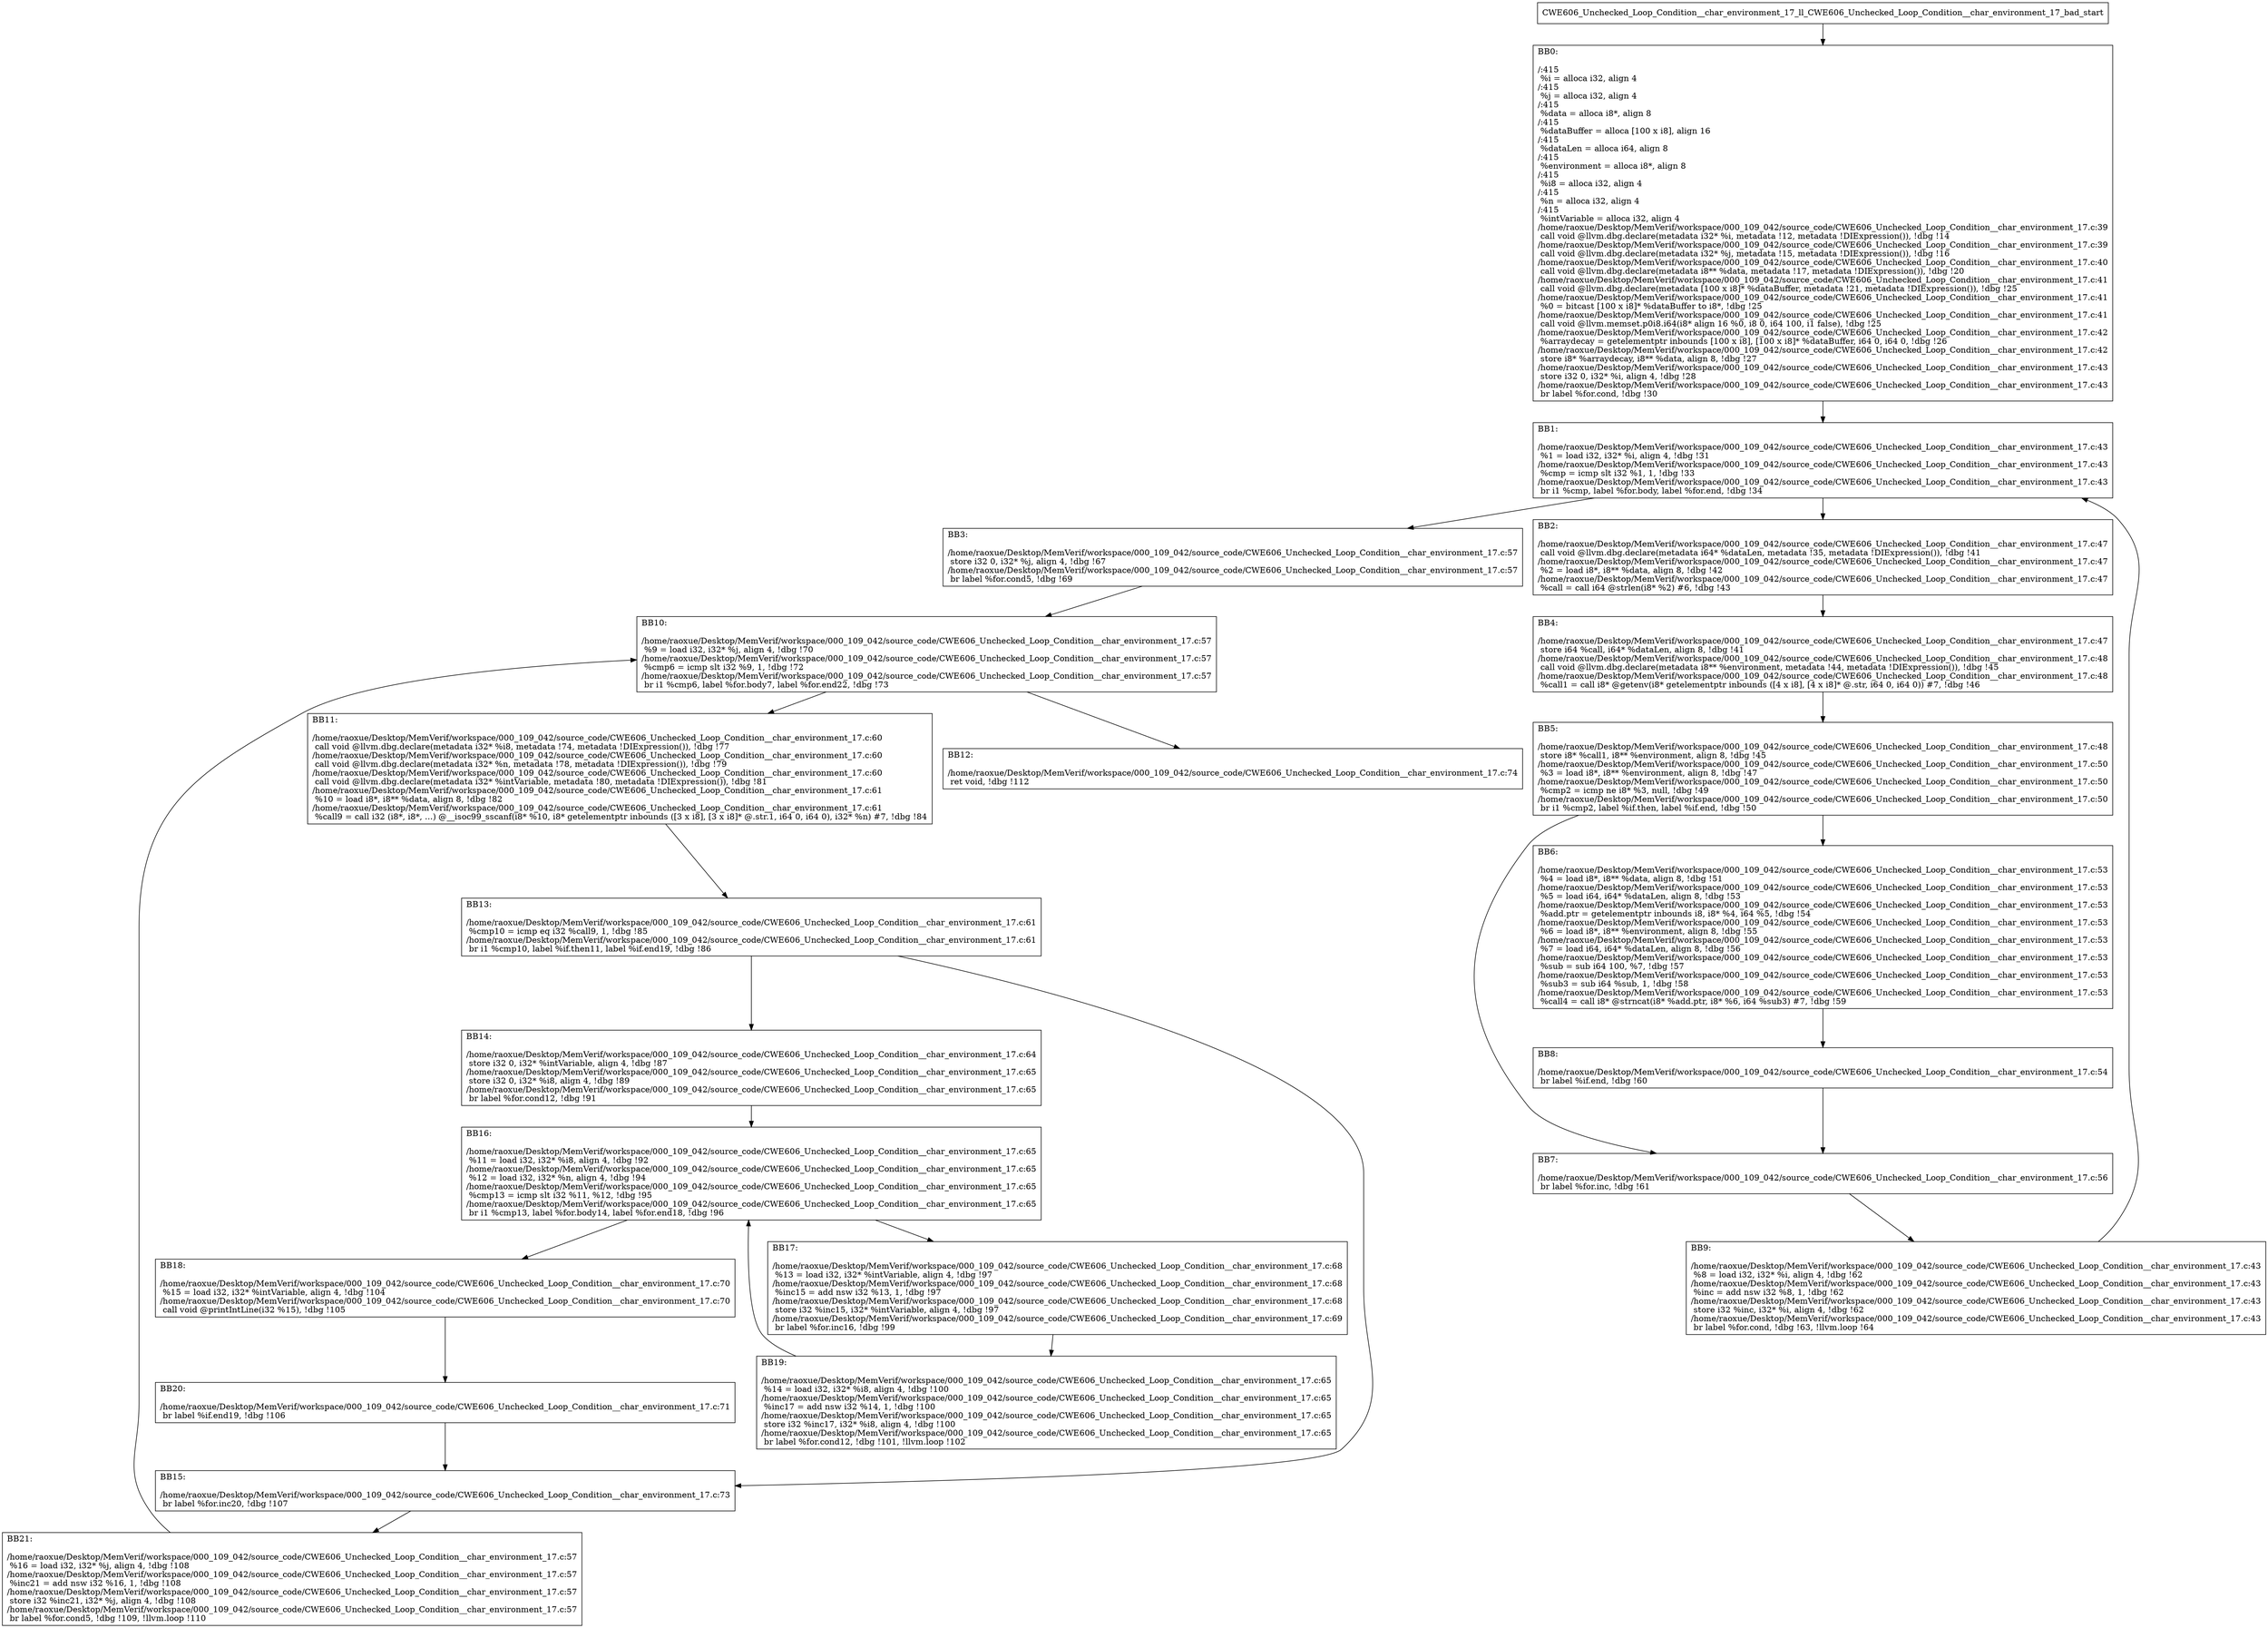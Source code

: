 digraph "CFG for'CWE606_Unchecked_Loop_Condition__char_environment_17_ll_CWE606_Unchecked_Loop_Condition__char_environment_17_bad' function" {
	BBCWE606_Unchecked_Loop_Condition__char_environment_17_ll_CWE606_Unchecked_Loop_Condition__char_environment_17_bad_start[shape=record,label="{CWE606_Unchecked_Loop_Condition__char_environment_17_ll_CWE606_Unchecked_Loop_Condition__char_environment_17_bad_start}"];
	BBCWE606_Unchecked_Loop_Condition__char_environment_17_ll_CWE606_Unchecked_Loop_Condition__char_environment_17_bad_start-> CWE606_Unchecked_Loop_Condition__char_environment_17_ll_CWE606_Unchecked_Loop_Condition__char_environment_17_badBB0;
	CWE606_Unchecked_Loop_Condition__char_environment_17_ll_CWE606_Unchecked_Loop_Condition__char_environment_17_badBB0 [shape=record, label="{BB0:\l\l/:415\l
  %i = alloca i32, align 4\l
/:415\l
  %j = alloca i32, align 4\l
/:415\l
  %data = alloca i8*, align 8\l
/:415\l
  %dataBuffer = alloca [100 x i8], align 16\l
/:415\l
  %dataLen = alloca i64, align 8\l
/:415\l
  %environment = alloca i8*, align 8\l
/:415\l
  %i8 = alloca i32, align 4\l
/:415\l
  %n = alloca i32, align 4\l
/:415\l
  %intVariable = alloca i32, align 4\l
/home/raoxue/Desktop/MemVerif/workspace/000_109_042/source_code/CWE606_Unchecked_Loop_Condition__char_environment_17.c:39\l
  call void @llvm.dbg.declare(metadata i32* %i, metadata !12, metadata !DIExpression()), !dbg !14\l
/home/raoxue/Desktop/MemVerif/workspace/000_109_042/source_code/CWE606_Unchecked_Loop_Condition__char_environment_17.c:39\l
  call void @llvm.dbg.declare(metadata i32* %j, metadata !15, metadata !DIExpression()), !dbg !16\l
/home/raoxue/Desktop/MemVerif/workspace/000_109_042/source_code/CWE606_Unchecked_Loop_Condition__char_environment_17.c:40\l
  call void @llvm.dbg.declare(metadata i8** %data, metadata !17, metadata !DIExpression()), !dbg !20\l
/home/raoxue/Desktop/MemVerif/workspace/000_109_042/source_code/CWE606_Unchecked_Loop_Condition__char_environment_17.c:41\l
  call void @llvm.dbg.declare(metadata [100 x i8]* %dataBuffer, metadata !21, metadata !DIExpression()), !dbg !25\l
/home/raoxue/Desktop/MemVerif/workspace/000_109_042/source_code/CWE606_Unchecked_Loop_Condition__char_environment_17.c:41\l
  %0 = bitcast [100 x i8]* %dataBuffer to i8*, !dbg !25\l
/home/raoxue/Desktop/MemVerif/workspace/000_109_042/source_code/CWE606_Unchecked_Loop_Condition__char_environment_17.c:41\l
  call void @llvm.memset.p0i8.i64(i8* align 16 %0, i8 0, i64 100, i1 false), !dbg !25\l
/home/raoxue/Desktop/MemVerif/workspace/000_109_042/source_code/CWE606_Unchecked_Loop_Condition__char_environment_17.c:42\l
  %arraydecay = getelementptr inbounds [100 x i8], [100 x i8]* %dataBuffer, i64 0, i64 0, !dbg !26\l
/home/raoxue/Desktop/MemVerif/workspace/000_109_042/source_code/CWE606_Unchecked_Loop_Condition__char_environment_17.c:42\l
  store i8* %arraydecay, i8** %data, align 8, !dbg !27\l
/home/raoxue/Desktop/MemVerif/workspace/000_109_042/source_code/CWE606_Unchecked_Loop_Condition__char_environment_17.c:43\l
  store i32 0, i32* %i, align 4, !dbg !28\l
/home/raoxue/Desktop/MemVerif/workspace/000_109_042/source_code/CWE606_Unchecked_Loop_Condition__char_environment_17.c:43\l
  br label %for.cond, !dbg !30\l
}"];
	CWE606_Unchecked_Loop_Condition__char_environment_17_ll_CWE606_Unchecked_Loop_Condition__char_environment_17_badBB0-> CWE606_Unchecked_Loop_Condition__char_environment_17_ll_CWE606_Unchecked_Loop_Condition__char_environment_17_badBB1;
	CWE606_Unchecked_Loop_Condition__char_environment_17_ll_CWE606_Unchecked_Loop_Condition__char_environment_17_badBB1 [shape=record, label="{BB1:\l\l/home/raoxue/Desktop/MemVerif/workspace/000_109_042/source_code/CWE606_Unchecked_Loop_Condition__char_environment_17.c:43\l
  %1 = load i32, i32* %i, align 4, !dbg !31\l
/home/raoxue/Desktop/MemVerif/workspace/000_109_042/source_code/CWE606_Unchecked_Loop_Condition__char_environment_17.c:43\l
  %cmp = icmp slt i32 %1, 1, !dbg !33\l
/home/raoxue/Desktop/MemVerif/workspace/000_109_042/source_code/CWE606_Unchecked_Loop_Condition__char_environment_17.c:43\l
  br i1 %cmp, label %for.body, label %for.end, !dbg !34\l
}"];
	CWE606_Unchecked_Loop_Condition__char_environment_17_ll_CWE606_Unchecked_Loop_Condition__char_environment_17_badBB1-> CWE606_Unchecked_Loop_Condition__char_environment_17_ll_CWE606_Unchecked_Loop_Condition__char_environment_17_badBB2;
	CWE606_Unchecked_Loop_Condition__char_environment_17_ll_CWE606_Unchecked_Loop_Condition__char_environment_17_badBB1-> CWE606_Unchecked_Loop_Condition__char_environment_17_ll_CWE606_Unchecked_Loop_Condition__char_environment_17_badBB3;
	CWE606_Unchecked_Loop_Condition__char_environment_17_ll_CWE606_Unchecked_Loop_Condition__char_environment_17_badBB2 [shape=record, label="{BB2:\l\l/home/raoxue/Desktop/MemVerif/workspace/000_109_042/source_code/CWE606_Unchecked_Loop_Condition__char_environment_17.c:47\l
  call void @llvm.dbg.declare(metadata i64* %dataLen, metadata !35, metadata !DIExpression()), !dbg !41\l
/home/raoxue/Desktop/MemVerif/workspace/000_109_042/source_code/CWE606_Unchecked_Loop_Condition__char_environment_17.c:47\l
  %2 = load i8*, i8** %data, align 8, !dbg !42\l
/home/raoxue/Desktop/MemVerif/workspace/000_109_042/source_code/CWE606_Unchecked_Loop_Condition__char_environment_17.c:47\l
  %call = call i64 @strlen(i8* %2) #6, !dbg !43\l
}"];
	CWE606_Unchecked_Loop_Condition__char_environment_17_ll_CWE606_Unchecked_Loop_Condition__char_environment_17_badBB2-> CWE606_Unchecked_Loop_Condition__char_environment_17_ll_CWE606_Unchecked_Loop_Condition__char_environment_17_badBB4;
	CWE606_Unchecked_Loop_Condition__char_environment_17_ll_CWE606_Unchecked_Loop_Condition__char_environment_17_badBB4 [shape=record, label="{BB4:\l\l/home/raoxue/Desktop/MemVerif/workspace/000_109_042/source_code/CWE606_Unchecked_Loop_Condition__char_environment_17.c:47\l
  store i64 %call, i64* %dataLen, align 8, !dbg !41\l
/home/raoxue/Desktop/MemVerif/workspace/000_109_042/source_code/CWE606_Unchecked_Loop_Condition__char_environment_17.c:48\l
  call void @llvm.dbg.declare(metadata i8** %environment, metadata !44, metadata !DIExpression()), !dbg !45\l
/home/raoxue/Desktop/MemVerif/workspace/000_109_042/source_code/CWE606_Unchecked_Loop_Condition__char_environment_17.c:48\l
  %call1 = call i8* @getenv(i8* getelementptr inbounds ([4 x i8], [4 x i8]* @.str, i64 0, i64 0)) #7, !dbg !46\l
}"];
	CWE606_Unchecked_Loop_Condition__char_environment_17_ll_CWE606_Unchecked_Loop_Condition__char_environment_17_badBB4-> CWE606_Unchecked_Loop_Condition__char_environment_17_ll_CWE606_Unchecked_Loop_Condition__char_environment_17_badBB5;
	CWE606_Unchecked_Loop_Condition__char_environment_17_ll_CWE606_Unchecked_Loop_Condition__char_environment_17_badBB5 [shape=record, label="{BB5:\l\l/home/raoxue/Desktop/MemVerif/workspace/000_109_042/source_code/CWE606_Unchecked_Loop_Condition__char_environment_17.c:48\l
  store i8* %call1, i8** %environment, align 8, !dbg !45\l
/home/raoxue/Desktop/MemVerif/workspace/000_109_042/source_code/CWE606_Unchecked_Loop_Condition__char_environment_17.c:50\l
  %3 = load i8*, i8** %environment, align 8, !dbg !47\l
/home/raoxue/Desktop/MemVerif/workspace/000_109_042/source_code/CWE606_Unchecked_Loop_Condition__char_environment_17.c:50\l
  %cmp2 = icmp ne i8* %3, null, !dbg !49\l
/home/raoxue/Desktop/MemVerif/workspace/000_109_042/source_code/CWE606_Unchecked_Loop_Condition__char_environment_17.c:50\l
  br i1 %cmp2, label %if.then, label %if.end, !dbg !50\l
}"];
	CWE606_Unchecked_Loop_Condition__char_environment_17_ll_CWE606_Unchecked_Loop_Condition__char_environment_17_badBB5-> CWE606_Unchecked_Loop_Condition__char_environment_17_ll_CWE606_Unchecked_Loop_Condition__char_environment_17_badBB6;
	CWE606_Unchecked_Loop_Condition__char_environment_17_ll_CWE606_Unchecked_Loop_Condition__char_environment_17_badBB5-> CWE606_Unchecked_Loop_Condition__char_environment_17_ll_CWE606_Unchecked_Loop_Condition__char_environment_17_badBB7;
	CWE606_Unchecked_Loop_Condition__char_environment_17_ll_CWE606_Unchecked_Loop_Condition__char_environment_17_badBB6 [shape=record, label="{BB6:\l\l/home/raoxue/Desktop/MemVerif/workspace/000_109_042/source_code/CWE606_Unchecked_Loop_Condition__char_environment_17.c:53\l
  %4 = load i8*, i8** %data, align 8, !dbg !51\l
/home/raoxue/Desktop/MemVerif/workspace/000_109_042/source_code/CWE606_Unchecked_Loop_Condition__char_environment_17.c:53\l
  %5 = load i64, i64* %dataLen, align 8, !dbg !53\l
/home/raoxue/Desktop/MemVerif/workspace/000_109_042/source_code/CWE606_Unchecked_Loop_Condition__char_environment_17.c:53\l
  %add.ptr = getelementptr inbounds i8, i8* %4, i64 %5, !dbg !54\l
/home/raoxue/Desktop/MemVerif/workspace/000_109_042/source_code/CWE606_Unchecked_Loop_Condition__char_environment_17.c:53\l
  %6 = load i8*, i8** %environment, align 8, !dbg !55\l
/home/raoxue/Desktop/MemVerif/workspace/000_109_042/source_code/CWE606_Unchecked_Loop_Condition__char_environment_17.c:53\l
  %7 = load i64, i64* %dataLen, align 8, !dbg !56\l
/home/raoxue/Desktop/MemVerif/workspace/000_109_042/source_code/CWE606_Unchecked_Loop_Condition__char_environment_17.c:53\l
  %sub = sub i64 100, %7, !dbg !57\l
/home/raoxue/Desktop/MemVerif/workspace/000_109_042/source_code/CWE606_Unchecked_Loop_Condition__char_environment_17.c:53\l
  %sub3 = sub i64 %sub, 1, !dbg !58\l
/home/raoxue/Desktop/MemVerif/workspace/000_109_042/source_code/CWE606_Unchecked_Loop_Condition__char_environment_17.c:53\l
  %call4 = call i8* @strncat(i8* %add.ptr, i8* %6, i64 %sub3) #7, !dbg !59\l
}"];
	CWE606_Unchecked_Loop_Condition__char_environment_17_ll_CWE606_Unchecked_Loop_Condition__char_environment_17_badBB6-> CWE606_Unchecked_Loop_Condition__char_environment_17_ll_CWE606_Unchecked_Loop_Condition__char_environment_17_badBB8;
	CWE606_Unchecked_Loop_Condition__char_environment_17_ll_CWE606_Unchecked_Loop_Condition__char_environment_17_badBB8 [shape=record, label="{BB8:\l\l/home/raoxue/Desktop/MemVerif/workspace/000_109_042/source_code/CWE606_Unchecked_Loop_Condition__char_environment_17.c:54\l
  br label %if.end, !dbg !60\l
}"];
	CWE606_Unchecked_Loop_Condition__char_environment_17_ll_CWE606_Unchecked_Loop_Condition__char_environment_17_badBB8-> CWE606_Unchecked_Loop_Condition__char_environment_17_ll_CWE606_Unchecked_Loop_Condition__char_environment_17_badBB7;
	CWE606_Unchecked_Loop_Condition__char_environment_17_ll_CWE606_Unchecked_Loop_Condition__char_environment_17_badBB7 [shape=record, label="{BB7:\l\l/home/raoxue/Desktop/MemVerif/workspace/000_109_042/source_code/CWE606_Unchecked_Loop_Condition__char_environment_17.c:56\l
  br label %for.inc, !dbg !61\l
}"];
	CWE606_Unchecked_Loop_Condition__char_environment_17_ll_CWE606_Unchecked_Loop_Condition__char_environment_17_badBB7-> CWE606_Unchecked_Loop_Condition__char_environment_17_ll_CWE606_Unchecked_Loop_Condition__char_environment_17_badBB9;
	CWE606_Unchecked_Loop_Condition__char_environment_17_ll_CWE606_Unchecked_Loop_Condition__char_environment_17_badBB9 [shape=record, label="{BB9:\l\l/home/raoxue/Desktop/MemVerif/workspace/000_109_042/source_code/CWE606_Unchecked_Loop_Condition__char_environment_17.c:43\l
  %8 = load i32, i32* %i, align 4, !dbg !62\l
/home/raoxue/Desktop/MemVerif/workspace/000_109_042/source_code/CWE606_Unchecked_Loop_Condition__char_environment_17.c:43\l
  %inc = add nsw i32 %8, 1, !dbg !62\l
/home/raoxue/Desktop/MemVerif/workspace/000_109_042/source_code/CWE606_Unchecked_Loop_Condition__char_environment_17.c:43\l
  store i32 %inc, i32* %i, align 4, !dbg !62\l
/home/raoxue/Desktop/MemVerif/workspace/000_109_042/source_code/CWE606_Unchecked_Loop_Condition__char_environment_17.c:43\l
  br label %for.cond, !dbg !63, !llvm.loop !64\l
}"];
	CWE606_Unchecked_Loop_Condition__char_environment_17_ll_CWE606_Unchecked_Loop_Condition__char_environment_17_badBB9-> CWE606_Unchecked_Loop_Condition__char_environment_17_ll_CWE606_Unchecked_Loop_Condition__char_environment_17_badBB1;
	CWE606_Unchecked_Loop_Condition__char_environment_17_ll_CWE606_Unchecked_Loop_Condition__char_environment_17_badBB3 [shape=record, label="{BB3:\l\l/home/raoxue/Desktop/MemVerif/workspace/000_109_042/source_code/CWE606_Unchecked_Loop_Condition__char_environment_17.c:57\l
  store i32 0, i32* %j, align 4, !dbg !67\l
/home/raoxue/Desktop/MemVerif/workspace/000_109_042/source_code/CWE606_Unchecked_Loop_Condition__char_environment_17.c:57\l
  br label %for.cond5, !dbg !69\l
}"];
	CWE606_Unchecked_Loop_Condition__char_environment_17_ll_CWE606_Unchecked_Loop_Condition__char_environment_17_badBB3-> CWE606_Unchecked_Loop_Condition__char_environment_17_ll_CWE606_Unchecked_Loop_Condition__char_environment_17_badBB10;
	CWE606_Unchecked_Loop_Condition__char_environment_17_ll_CWE606_Unchecked_Loop_Condition__char_environment_17_badBB10 [shape=record, label="{BB10:\l\l/home/raoxue/Desktop/MemVerif/workspace/000_109_042/source_code/CWE606_Unchecked_Loop_Condition__char_environment_17.c:57\l
  %9 = load i32, i32* %j, align 4, !dbg !70\l
/home/raoxue/Desktop/MemVerif/workspace/000_109_042/source_code/CWE606_Unchecked_Loop_Condition__char_environment_17.c:57\l
  %cmp6 = icmp slt i32 %9, 1, !dbg !72\l
/home/raoxue/Desktop/MemVerif/workspace/000_109_042/source_code/CWE606_Unchecked_Loop_Condition__char_environment_17.c:57\l
  br i1 %cmp6, label %for.body7, label %for.end22, !dbg !73\l
}"];
	CWE606_Unchecked_Loop_Condition__char_environment_17_ll_CWE606_Unchecked_Loop_Condition__char_environment_17_badBB10-> CWE606_Unchecked_Loop_Condition__char_environment_17_ll_CWE606_Unchecked_Loop_Condition__char_environment_17_badBB11;
	CWE606_Unchecked_Loop_Condition__char_environment_17_ll_CWE606_Unchecked_Loop_Condition__char_environment_17_badBB10-> CWE606_Unchecked_Loop_Condition__char_environment_17_ll_CWE606_Unchecked_Loop_Condition__char_environment_17_badBB12;
	CWE606_Unchecked_Loop_Condition__char_environment_17_ll_CWE606_Unchecked_Loop_Condition__char_environment_17_badBB11 [shape=record, label="{BB11:\l\l/home/raoxue/Desktop/MemVerif/workspace/000_109_042/source_code/CWE606_Unchecked_Loop_Condition__char_environment_17.c:60\l
  call void @llvm.dbg.declare(metadata i32* %i8, metadata !74, metadata !DIExpression()), !dbg !77\l
/home/raoxue/Desktop/MemVerif/workspace/000_109_042/source_code/CWE606_Unchecked_Loop_Condition__char_environment_17.c:60\l
  call void @llvm.dbg.declare(metadata i32* %n, metadata !78, metadata !DIExpression()), !dbg !79\l
/home/raoxue/Desktop/MemVerif/workspace/000_109_042/source_code/CWE606_Unchecked_Loop_Condition__char_environment_17.c:60\l
  call void @llvm.dbg.declare(metadata i32* %intVariable, metadata !80, metadata !DIExpression()), !dbg !81\l
/home/raoxue/Desktop/MemVerif/workspace/000_109_042/source_code/CWE606_Unchecked_Loop_Condition__char_environment_17.c:61\l
  %10 = load i8*, i8** %data, align 8, !dbg !82\l
/home/raoxue/Desktop/MemVerif/workspace/000_109_042/source_code/CWE606_Unchecked_Loop_Condition__char_environment_17.c:61\l
  %call9 = call i32 (i8*, i8*, ...) @__isoc99_sscanf(i8* %10, i8* getelementptr inbounds ([3 x i8], [3 x i8]* @.str.1, i64 0, i64 0), i32* %n) #7, !dbg !84\l
}"];
	CWE606_Unchecked_Loop_Condition__char_environment_17_ll_CWE606_Unchecked_Loop_Condition__char_environment_17_badBB11-> CWE606_Unchecked_Loop_Condition__char_environment_17_ll_CWE606_Unchecked_Loop_Condition__char_environment_17_badBB13;
	CWE606_Unchecked_Loop_Condition__char_environment_17_ll_CWE606_Unchecked_Loop_Condition__char_environment_17_badBB13 [shape=record, label="{BB13:\l\l/home/raoxue/Desktop/MemVerif/workspace/000_109_042/source_code/CWE606_Unchecked_Loop_Condition__char_environment_17.c:61\l
  %cmp10 = icmp eq i32 %call9, 1, !dbg !85\l
/home/raoxue/Desktop/MemVerif/workspace/000_109_042/source_code/CWE606_Unchecked_Loop_Condition__char_environment_17.c:61\l
  br i1 %cmp10, label %if.then11, label %if.end19, !dbg !86\l
}"];
	CWE606_Unchecked_Loop_Condition__char_environment_17_ll_CWE606_Unchecked_Loop_Condition__char_environment_17_badBB13-> CWE606_Unchecked_Loop_Condition__char_environment_17_ll_CWE606_Unchecked_Loop_Condition__char_environment_17_badBB14;
	CWE606_Unchecked_Loop_Condition__char_environment_17_ll_CWE606_Unchecked_Loop_Condition__char_environment_17_badBB13-> CWE606_Unchecked_Loop_Condition__char_environment_17_ll_CWE606_Unchecked_Loop_Condition__char_environment_17_badBB15;
	CWE606_Unchecked_Loop_Condition__char_environment_17_ll_CWE606_Unchecked_Loop_Condition__char_environment_17_badBB14 [shape=record, label="{BB14:\l\l/home/raoxue/Desktop/MemVerif/workspace/000_109_042/source_code/CWE606_Unchecked_Loop_Condition__char_environment_17.c:64\l
  store i32 0, i32* %intVariable, align 4, !dbg !87\l
/home/raoxue/Desktop/MemVerif/workspace/000_109_042/source_code/CWE606_Unchecked_Loop_Condition__char_environment_17.c:65\l
  store i32 0, i32* %i8, align 4, !dbg !89\l
/home/raoxue/Desktop/MemVerif/workspace/000_109_042/source_code/CWE606_Unchecked_Loop_Condition__char_environment_17.c:65\l
  br label %for.cond12, !dbg !91\l
}"];
	CWE606_Unchecked_Loop_Condition__char_environment_17_ll_CWE606_Unchecked_Loop_Condition__char_environment_17_badBB14-> CWE606_Unchecked_Loop_Condition__char_environment_17_ll_CWE606_Unchecked_Loop_Condition__char_environment_17_badBB16;
	CWE606_Unchecked_Loop_Condition__char_environment_17_ll_CWE606_Unchecked_Loop_Condition__char_environment_17_badBB16 [shape=record, label="{BB16:\l\l/home/raoxue/Desktop/MemVerif/workspace/000_109_042/source_code/CWE606_Unchecked_Loop_Condition__char_environment_17.c:65\l
  %11 = load i32, i32* %i8, align 4, !dbg !92\l
/home/raoxue/Desktop/MemVerif/workspace/000_109_042/source_code/CWE606_Unchecked_Loop_Condition__char_environment_17.c:65\l
  %12 = load i32, i32* %n, align 4, !dbg !94\l
/home/raoxue/Desktop/MemVerif/workspace/000_109_042/source_code/CWE606_Unchecked_Loop_Condition__char_environment_17.c:65\l
  %cmp13 = icmp slt i32 %11, %12, !dbg !95\l
/home/raoxue/Desktop/MemVerif/workspace/000_109_042/source_code/CWE606_Unchecked_Loop_Condition__char_environment_17.c:65\l
  br i1 %cmp13, label %for.body14, label %for.end18, !dbg !96\l
}"];
	CWE606_Unchecked_Loop_Condition__char_environment_17_ll_CWE606_Unchecked_Loop_Condition__char_environment_17_badBB16-> CWE606_Unchecked_Loop_Condition__char_environment_17_ll_CWE606_Unchecked_Loop_Condition__char_environment_17_badBB17;
	CWE606_Unchecked_Loop_Condition__char_environment_17_ll_CWE606_Unchecked_Loop_Condition__char_environment_17_badBB16-> CWE606_Unchecked_Loop_Condition__char_environment_17_ll_CWE606_Unchecked_Loop_Condition__char_environment_17_badBB18;
	CWE606_Unchecked_Loop_Condition__char_environment_17_ll_CWE606_Unchecked_Loop_Condition__char_environment_17_badBB17 [shape=record, label="{BB17:\l\l/home/raoxue/Desktop/MemVerif/workspace/000_109_042/source_code/CWE606_Unchecked_Loop_Condition__char_environment_17.c:68\l
  %13 = load i32, i32* %intVariable, align 4, !dbg !97\l
/home/raoxue/Desktop/MemVerif/workspace/000_109_042/source_code/CWE606_Unchecked_Loop_Condition__char_environment_17.c:68\l
  %inc15 = add nsw i32 %13, 1, !dbg !97\l
/home/raoxue/Desktop/MemVerif/workspace/000_109_042/source_code/CWE606_Unchecked_Loop_Condition__char_environment_17.c:68\l
  store i32 %inc15, i32* %intVariable, align 4, !dbg !97\l
/home/raoxue/Desktop/MemVerif/workspace/000_109_042/source_code/CWE606_Unchecked_Loop_Condition__char_environment_17.c:69\l
  br label %for.inc16, !dbg !99\l
}"];
	CWE606_Unchecked_Loop_Condition__char_environment_17_ll_CWE606_Unchecked_Loop_Condition__char_environment_17_badBB17-> CWE606_Unchecked_Loop_Condition__char_environment_17_ll_CWE606_Unchecked_Loop_Condition__char_environment_17_badBB19;
	CWE606_Unchecked_Loop_Condition__char_environment_17_ll_CWE606_Unchecked_Loop_Condition__char_environment_17_badBB19 [shape=record, label="{BB19:\l\l/home/raoxue/Desktop/MemVerif/workspace/000_109_042/source_code/CWE606_Unchecked_Loop_Condition__char_environment_17.c:65\l
  %14 = load i32, i32* %i8, align 4, !dbg !100\l
/home/raoxue/Desktop/MemVerif/workspace/000_109_042/source_code/CWE606_Unchecked_Loop_Condition__char_environment_17.c:65\l
  %inc17 = add nsw i32 %14, 1, !dbg !100\l
/home/raoxue/Desktop/MemVerif/workspace/000_109_042/source_code/CWE606_Unchecked_Loop_Condition__char_environment_17.c:65\l
  store i32 %inc17, i32* %i8, align 4, !dbg !100\l
/home/raoxue/Desktop/MemVerif/workspace/000_109_042/source_code/CWE606_Unchecked_Loop_Condition__char_environment_17.c:65\l
  br label %for.cond12, !dbg !101, !llvm.loop !102\l
}"];
	CWE606_Unchecked_Loop_Condition__char_environment_17_ll_CWE606_Unchecked_Loop_Condition__char_environment_17_badBB19-> CWE606_Unchecked_Loop_Condition__char_environment_17_ll_CWE606_Unchecked_Loop_Condition__char_environment_17_badBB16;
	CWE606_Unchecked_Loop_Condition__char_environment_17_ll_CWE606_Unchecked_Loop_Condition__char_environment_17_badBB18 [shape=record, label="{BB18:\l\l/home/raoxue/Desktop/MemVerif/workspace/000_109_042/source_code/CWE606_Unchecked_Loop_Condition__char_environment_17.c:70\l
  %15 = load i32, i32* %intVariable, align 4, !dbg !104\l
/home/raoxue/Desktop/MemVerif/workspace/000_109_042/source_code/CWE606_Unchecked_Loop_Condition__char_environment_17.c:70\l
  call void @printIntLine(i32 %15), !dbg !105\l
}"];
	CWE606_Unchecked_Loop_Condition__char_environment_17_ll_CWE606_Unchecked_Loop_Condition__char_environment_17_badBB18-> CWE606_Unchecked_Loop_Condition__char_environment_17_ll_CWE606_Unchecked_Loop_Condition__char_environment_17_badBB20;
	CWE606_Unchecked_Loop_Condition__char_environment_17_ll_CWE606_Unchecked_Loop_Condition__char_environment_17_badBB20 [shape=record, label="{BB20:\l\l/home/raoxue/Desktop/MemVerif/workspace/000_109_042/source_code/CWE606_Unchecked_Loop_Condition__char_environment_17.c:71\l
  br label %if.end19, !dbg !106\l
}"];
	CWE606_Unchecked_Loop_Condition__char_environment_17_ll_CWE606_Unchecked_Loop_Condition__char_environment_17_badBB20-> CWE606_Unchecked_Loop_Condition__char_environment_17_ll_CWE606_Unchecked_Loop_Condition__char_environment_17_badBB15;
	CWE606_Unchecked_Loop_Condition__char_environment_17_ll_CWE606_Unchecked_Loop_Condition__char_environment_17_badBB15 [shape=record, label="{BB15:\l\l/home/raoxue/Desktop/MemVerif/workspace/000_109_042/source_code/CWE606_Unchecked_Loop_Condition__char_environment_17.c:73\l
  br label %for.inc20, !dbg !107\l
}"];
	CWE606_Unchecked_Loop_Condition__char_environment_17_ll_CWE606_Unchecked_Loop_Condition__char_environment_17_badBB15-> CWE606_Unchecked_Loop_Condition__char_environment_17_ll_CWE606_Unchecked_Loop_Condition__char_environment_17_badBB21;
	CWE606_Unchecked_Loop_Condition__char_environment_17_ll_CWE606_Unchecked_Loop_Condition__char_environment_17_badBB21 [shape=record, label="{BB21:\l\l/home/raoxue/Desktop/MemVerif/workspace/000_109_042/source_code/CWE606_Unchecked_Loop_Condition__char_environment_17.c:57\l
  %16 = load i32, i32* %j, align 4, !dbg !108\l
/home/raoxue/Desktop/MemVerif/workspace/000_109_042/source_code/CWE606_Unchecked_Loop_Condition__char_environment_17.c:57\l
  %inc21 = add nsw i32 %16, 1, !dbg !108\l
/home/raoxue/Desktop/MemVerif/workspace/000_109_042/source_code/CWE606_Unchecked_Loop_Condition__char_environment_17.c:57\l
  store i32 %inc21, i32* %j, align 4, !dbg !108\l
/home/raoxue/Desktop/MemVerif/workspace/000_109_042/source_code/CWE606_Unchecked_Loop_Condition__char_environment_17.c:57\l
  br label %for.cond5, !dbg !109, !llvm.loop !110\l
}"];
	CWE606_Unchecked_Loop_Condition__char_environment_17_ll_CWE606_Unchecked_Loop_Condition__char_environment_17_badBB21-> CWE606_Unchecked_Loop_Condition__char_environment_17_ll_CWE606_Unchecked_Loop_Condition__char_environment_17_badBB10;
	CWE606_Unchecked_Loop_Condition__char_environment_17_ll_CWE606_Unchecked_Loop_Condition__char_environment_17_badBB12 [shape=record, label="{BB12:\l\l/home/raoxue/Desktop/MemVerif/workspace/000_109_042/source_code/CWE606_Unchecked_Loop_Condition__char_environment_17.c:74\l
  ret void, !dbg !112\l
}"];
}
